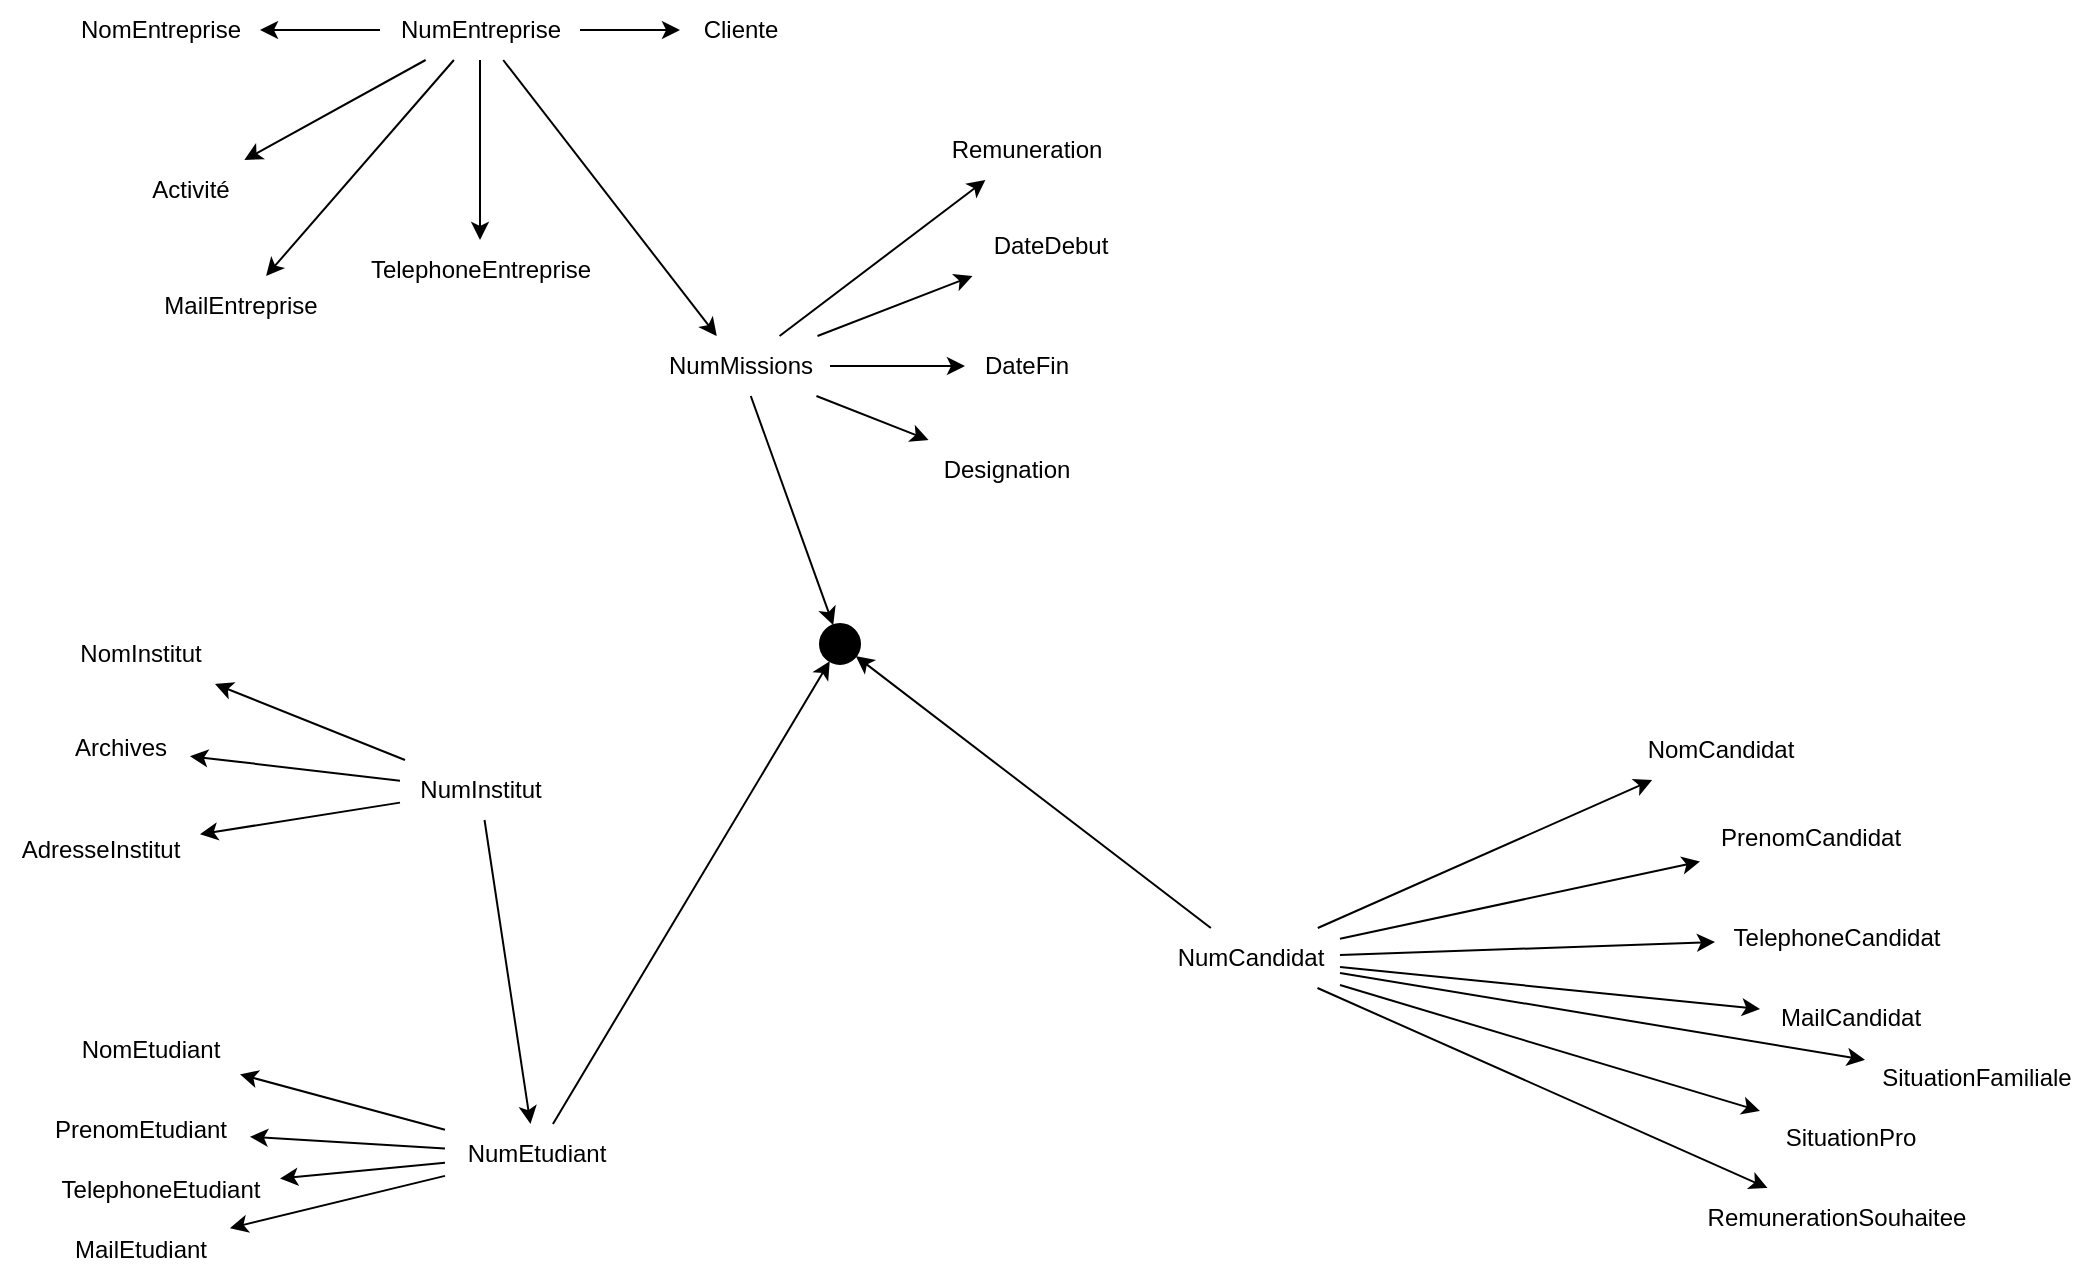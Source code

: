 <mxfile version="24.7.17">
  <diagram name="Page-1" id="irMvVU7EOaaapZmoeU0T">
    <mxGraphModel dx="1562" dy="818" grid="1" gridSize="10" guides="1" tooltips="1" connect="1" arrows="1" fold="1" page="1" pageScale="1" pageWidth="1169" pageHeight="827" math="0" shadow="0">
      <root>
        <mxCell id="0" />
        <mxCell id="1" parent="0" />
        <mxCell id="OyEkZRI3-20rRGDWFfCl-2" value="NumEntreprise" style="text;html=1;align=center;verticalAlign=middle;resizable=0;points=[];autosize=1;strokeColor=none;fillColor=none;" parent="1" vertex="1">
          <mxGeometry x="250" y="40" width="100" height="30" as="geometry" />
        </mxCell>
        <mxCell id="OyEkZRI3-20rRGDWFfCl-3" value="NomEntreprise" style="text;html=1;align=center;verticalAlign=middle;resizable=0;points=[];autosize=1;strokeColor=none;fillColor=none;" parent="1" vertex="1">
          <mxGeometry x="90" y="40" width="100" height="30" as="geometry" />
        </mxCell>
        <mxCell id="OyEkZRI3-20rRGDWFfCl-6" value="Activité" style="text;html=1;align=center;verticalAlign=middle;resizable=0;points=[];autosize=1;strokeColor=none;fillColor=none;" parent="1" vertex="1">
          <mxGeometry x="125" y="120" width="60" height="30" as="geometry" />
        </mxCell>
        <mxCell id="OyEkZRI3-20rRGDWFfCl-7" value="TelephoneEntreprise" style="text;html=1;align=center;verticalAlign=middle;resizable=0;points=[];autosize=1;strokeColor=none;fillColor=none;" parent="1" vertex="1">
          <mxGeometry x="235" y="160" width="130" height="30" as="geometry" />
        </mxCell>
        <mxCell id="OyEkZRI3-20rRGDWFfCl-8" value="Cliente" style="text;html=1;align=center;verticalAlign=middle;resizable=0;points=[];autosize=1;strokeColor=none;fillColor=none;" parent="1" vertex="1">
          <mxGeometry x="400" y="40" width="60" height="30" as="geometry" />
        </mxCell>
        <mxCell id="OyEkZRI3-20rRGDWFfCl-11" value="" style="endArrow=classic;html=1;rounded=0;" parent="1" source="OyEkZRI3-20rRGDWFfCl-2" target="OyEkZRI3-20rRGDWFfCl-3" edge="1">
          <mxGeometry width="50" height="50" relative="1" as="geometry">
            <mxPoint x="330" y="385" as="sourcePoint" />
            <mxPoint x="380" y="335" as="targetPoint" />
          </mxGeometry>
        </mxCell>
        <mxCell id="OyEkZRI3-20rRGDWFfCl-12" value="" style="endArrow=classic;html=1;rounded=0;" parent="1" source="OyEkZRI3-20rRGDWFfCl-2" target="OyEkZRI3-20rRGDWFfCl-6" edge="1">
          <mxGeometry width="50" height="50" relative="1" as="geometry">
            <mxPoint x="330" y="385" as="sourcePoint" />
            <mxPoint x="380" y="335" as="targetPoint" />
          </mxGeometry>
        </mxCell>
        <mxCell id="OyEkZRI3-20rRGDWFfCl-13" value="" style="endArrow=classic;html=1;rounded=0;" parent="1" source="OyEkZRI3-20rRGDWFfCl-2" target="OyEkZRI3-20rRGDWFfCl-7" edge="1">
          <mxGeometry width="50" height="50" relative="1" as="geometry">
            <mxPoint x="40" y="375" as="sourcePoint" />
            <mxPoint x="90" y="325" as="targetPoint" />
          </mxGeometry>
        </mxCell>
        <mxCell id="OyEkZRI3-20rRGDWFfCl-14" value="" style="endArrow=classic;html=1;rounded=0;" parent="1" source="OyEkZRI3-20rRGDWFfCl-2" target="OyEkZRI3-20rRGDWFfCl-8" edge="1">
          <mxGeometry width="50" height="50" relative="1" as="geometry">
            <mxPoint x="40" y="235" as="sourcePoint" />
            <mxPoint x="40" y="385" as="targetPoint" />
          </mxGeometry>
        </mxCell>
        <mxCell id="OyEkZRI3-20rRGDWFfCl-15" value="&lt;div&gt;NumCandidat&lt;/div&gt;" style="text;html=1;align=center;verticalAlign=middle;resizable=0;points=[];autosize=1;strokeColor=none;fillColor=none;" parent="1" vertex="1">
          <mxGeometry x="640" y="504" width="90" height="30" as="geometry" />
        </mxCell>
        <mxCell id="OyEkZRI3-20rRGDWFfCl-16" value="&lt;div&gt;NomCandidat&lt;/div&gt;" style="text;html=1;align=center;verticalAlign=middle;resizable=0;points=[];autosize=1;strokeColor=none;fillColor=none;" parent="1" vertex="1">
          <mxGeometry x="875" y="400" width="90" height="30" as="geometry" />
        </mxCell>
        <mxCell id="OyEkZRI3-20rRGDWFfCl-17" value="PrenomCandidat" style="text;html=1;align=center;verticalAlign=middle;resizable=0;points=[];autosize=1;strokeColor=none;fillColor=none;" parent="1" vertex="1">
          <mxGeometry x="910" y="444" width="110" height="30" as="geometry" />
        </mxCell>
        <mxCell id="OyEkZRI3-20rRGDWFfCl-18" value="TelephoneCandidat" style="text;html=1;align=center;verticalAlign=middle;resizable=0;points=[];autosize=1;strokeColor=none;fillColor=none;" parent="1" vertex="1">
          <mxGeometry x="917.5" y="494" width="120" height="30" as="geometry" />
        </mxCell>
        <mxCell id="OyEkZRI3-20rRGDWFfCl-19" value="MailCandidat" style="text;html=1;align=center;verticalAlign=middle;resizable=0;points=[];autosize=1;strokeColor=none;fillColor=none;" parent="1" vertex="1">
          <mxGeometry x="940" y="534" width="90" height="30" as="geometry" />
        </mxCell>
        <mxCell id="OyEkZRI3-20rRGDWFfCl-20" value="SituationFamiliale" style="text;html=1;align=center;verticalAlign=middle;resizable=0;points=[];autosize=1;strokeColor=none;fillColor=none;" parent="1" vertex="1">
          <mxGeometry x="992.5" y="564" width="110" height="30" as="geometry" />
        </mxCell>
        <mxCell id="OyEkZRI3-20rRGDWFfCl-22" value="SituationPro" style="text;html=1;align=center;verticalAlign=middle;resizable=0;points=[];autosize=1;strokeColor=none;fillColor=none;" parent="1" vertex="1">
          <mxGeometry x="940" y="594" width="90" height="30" as="geometry" />
        </mxCell>
        <mxCell id="OyEkZRI3-20rRGDWFfCl-23" value="RemunerationSouhaitee" style="text;html=1;align=center;verticalAlign=middle;resizable=0;points=[];autosize=1;strokeColor=none;fillColor=none;" parent="1" vertex="1">
          <mxGeometry x="902.5" y="634" width="150" height="30" as="geometry" />
        </mxCell>
        <mxCell id="OyEkZRI3-20rRGDWFfCl-25" value="" style="endArrow=classic;html=1;rounded=0;" parent="1" source="OyEkZRI3-20rRGDWFfCl-15" target="OyEkZRI3-20rRGDWFfCl-16" edge="1">
          <mxGeometry width="50" height="50" relative="1" as="geometry">
            <mxPoint x="1170" y="514" as="sourcePoint" />
            <mxPoint x="1220" y="464" as="targetPoint" />
          </mxGeometry>
        </mxCell>
        <mxCell id="OyEkZRI3-20rRGDWFfCl-26" value="" style="endArrow=classic;html=1;rounded=0;" parent="1" source="OyEkZRI3-20rRGDWFfCl-15" target="OyEkZRI3-20rRGDWFfCl-17" edge="1">
          <mxGeometry width="50" height="50" relative="1" as="geometry">
            <mxPoint x="894" y="554" as="sourcePoint" />
            <mxPoint x="920" y="644" as="targetPoint" />
          </mxGeometry>
        </mxCell>
        <mxCell id="OyEkZRI3-20rRGDWFfCl-27" value="" style="endArrow=classic;html=1;rounded=0;" parent="1" source="OyEkZRI3-20rRGDWFfCl-15" target="OyEkZRI3-20rRGDWFfCl-18" edge="1">
          <mxGeometry width="50" height="50" relative="1" as="geometry">
            <mxPoint x="1170" y="514" as="sourcePoint" />
            <mxPoint x="1220" y="464" as="targetPoint" />
          </mxGeometry>
        </mxCell>
        <mxCell id="OyEkZRI3-20rRGDWFfCl-28" value="" style="endArrow=classic;html=1;rounded=0;" parent="1" source="OyEkZRI3-20rRGDWFfCl-15" target="OyEkZRI3-20rRGDWFfCl-19" edge="1">
          <mxGeometry width="50" height="50" relative="1" as="geometry">
            <mxPoint x="1170" y="514" as="sourcePoint" />
            <mxPoint x="1220" y="464" as="targetPoint" />
          </mxGeometry>
        </mxCell>
        <mxCell id="OyEkZRI3-20rRGDWFfCl-29" value="" style="endArrow=classic;html=1;rounded=0;" parent="1" source="OyEkZRI3-20rRGDWFfCl-15" target="OyEkZRI3-20rRGDWFfCl-20" edge="1">
          <mxGeometry width="50" height="50" relative="1" as="geometry">
            <mxPoint x="1170" y="514" as="sourcePoint" />
            <mxPoint x="1220" y="464" as="targetPoint" />
          </mxGeometry>
        </mxCell>
        <mxCell id="OyEkZRI3-20rRGDWFfCl-31" value="" style="endArrow=classic;html=1;rounded=0;" parent="1" source="OyEkZRI3-20rRGDWFfCl-15" target="OyEkZRI3-20rRGDWFfCl-22" edge="1">
          <mxGeometry width="50" height="50" relative="1" as="geometry">
            <mxPoint x="1170" y="514" as="sourcePoint" />
            <mxPoint x="1220" y="464" as="targetPoint" />
          </mxGeometry>
        </mxCell>
        <mxCell id="OyEkZRI3-20rRGDWFfCl-32" value="" style="endArrow=classic;html=1;rounded=0;" parent="1" source="OyEkZRI3-20rRGDWFfCl-15" target="OyEkZRI3-20rRGDWFfCl-23" edge="1">
          <mxGeometry width="50" height="50" relative="1" as="geometry">
            <mxPoint x="1170" y="514" as="sourcePoint" />
            <mxPoint x="1220" y="464" as="targetPoint" />
          </mxGeometry>
        </mxCell>
        <mxCell id="OyEkZRI3-20rRGDWFfCl-33" value="MailEntreprise" style="text;html=1;align=center;verticalAlign=middle;resizable=0;points=[];autosize=1;strokeColor=none;fillColor=none;" parent="1" vertex="1">
          <mxGeometry x="130" y="178" width="100" height="30" as="geometry" />
        </mxCell>
        <mxCell id="OyEkZRI3-20rRGDWFfCl-34" value="" style="endArrow=classic;html=1;rounded=0;" parent="1" source="OyEkZRI3-20rRGDWFfCl-2" target="OyEkZRI3-20rRGDWFfCl-33" edge="1">
          <mxGeometry width="50" height="50" relative="1" as="geometry">
            <mxPoint x="330" y="335" as="sourcePoint" />
            <mxPoint x="380" y="285" as="targetPoint" />
          </mxGeometry>
        </mxCell>
        <mxCell id="OyEkZRI3-20rRGDWFfCl-35" value="&lt;div&gt;NumEtudiant&lt;/div&gt;" style="text;html=1;align=center;verticalAlign=middle;resizable=0;points=[];autosize=1;strokeColor=none;fillColor=none;" parent="1" vertex="1">
          <mxGeometry x="282.5" y="602" width="90" height="30" as="geometry" />
        </mxCell>
        <mxCell id="OyEkZRI3-20rRGDWFfCl-36" value="NomEtudiant" style="text;html=1;align=center;verticalAlign=middle;resizable=0;points=[];autosize=1;strokeColor=none;fillColor=none;" parent="1" vertex="1">
          <mxGeometry x="90" y="550" width="90" height="30" as="geometry" />
        </mxCell>
        <mxCell id="OyEkZRI3-20rRGDWFfCl-37" value="PrenomEtudiant" style="text;html=1;align=center;verticalAlign=middle;resizable=0;points=[];autosize=1;strokeColor=none;fillColor=none;" parent="1" vertex="1">
          <mxGeometry x="75" y="590" width="110" height="30" as="geometry" />
        </mxCell>
        <mxCell id="OyEkZRI3-20rRGDWFfCl-38" value="TelephoneEtudiant" style="text;html=1;align=center;verticalAlign=middle;resizable=0;points=[];autosize=1;strokeColor=none;fillColor=none;" parent="1" vertex="1">
          <mxGeometry x="80" y="620" width="120" height="30" as="geometry" />
        </mxCell>
        <mxCell id="OyEkZRI3-20rRGDWFfCl-39" value="MailEtudiant" style="text;html=1;align=center;verticalAlign=middle;resizable=0;points=[];autosize=1;strokeColor=none;fillColor=none;" parent="1" vertex="1">
          <mxGeometry x="85" y="650" width="90" height="30" as="geometry" />
        </mxCell>
        <mxCell id="OyEkZRI3-20rRGDWFfCl-42" value="" style="endArrow=classic;html=1;rounded=0;" parent="1" source="OyEkZRI3-20rRGDWFfCl-35" target="OyEkZRI3-20rRGDWFfCl-36" edge="1">
          <mxGeometry width="50" height="50" relative="1" as="geometry">
            <mxPoint x="262.5" y="732" as="sourcePoint" />
            <mxPoint x="312.5" y="682" as="targetPoint" />
          </mxGeometry>
        </mxCell>
        <mxCell id="OyEkZRI3-20rRGDWFfCl-43" value="" style="endArrow=classic;html=1;rounded=0;" parent="1" source="OyEkZRI3-20rRGDWFfCl-35" target="OyEkZRI3-20rRGDWFfCl-37" edge="1">
          <mxGeometry width="50" height="50" relative="1" as="geometry">
            <mxPoint x="262.5" y="732" as="sourcePoint" />
            <mxPoint x="185" y="608.342" as="targetPoint" />
          </mxGeometry>
        </mxCell>
        <mxCell id="OyEkZRI3-20rRGDWFfCl-44" value="" style="endArrow=classic;html=1;rounded=0;" parent="1" source="OyEkZRI3-20rRGDWFfCl-35" target="OyEkZRI3-20rRGDWFfCl-38" edge="1">
          <mxGeometry width="50" height="50" relative="1" as="geometry">
            <mxPoint x="386.5" y="746" as="sourcePoint" />
            <mxPoint x="457.5" y="730" as="targetPoint" />
          </mxGeometry>
        </mxCell>
        <mxCell id="OyEkZRI3-20rRGDWFfCl-45" value="" style="endArrow=classic;html=1;rounded=0;" parent="1" source="OyEkZRI3-20rRGDWFfCl-35" target="OyEkZRI3-20rRGDWFfCl-39" edge="1">
          <mxGeometry width="50" height="50" relative="1" as="geometry">
            <mxPoint x="396.5" y="756" as="sourcePoint" />
            <mxPoint x="467.5" y="740" as="targetPoint" />
          </mxGeometry>
        </mxCell>
        <mxCell id="OyEkZRI3-20rRGDWFfCl-47" value="NumInstitut" style="text;html=1;align=center;verticalAlign=middle;resizable=0;points=[];autosize=1;strokeColor=none;fillColor=none;" parent="1" vertex="1">
          <mxGeometry x="260" y="420" width="80" height="30" as="geometry" />
        </mxCell>
        <mxCell id="292yDI0gEvVVNK8xWTtN-1" value="NomInstitut" style="text;html=1;align=center;verticalAlign=middle;resizable=0;points=[];autosize=1;strokeColor=none;fillColor=none;" vertex="1" parent="1">
          <mxGeometry x="90" y="352" width="80" height="30" as="geometry" />
        </mxCell>
        <mxCell id="292yDI0gEvVVNK8xWTtN-2" value="&lt;div&gt;AdresseInstitut&lt;/div&gt;" style="text;html=1;align=center;verticalAlign=middle;resizable=0;points=[];autosize=1;strokeColor=none;fillColor=none;" vertex="1" parent="1">
          <mxGeometry x="60" y="450" width="100" height="30" as="geometry" />
        </mxCell>
        <mxCell id="292yDI0gEvVVNK8xWTtN-3" value="&lt;div&gt;Archives&lt;/div&gt;" style="text;html=1;align=center;verticalAlign=middle;resizable=0;points=[];autosize=1;strokeColor=none;fillColor=none;" vertex="1" parent="1">
          <mxGeometry x="85" y="399" width="70" height="30" as="geometry" />
        </mxCell>
        <mxCell id="292yDI0gEvVVNK8xWTtN-6" value="NumMissions" style="text;html=1;align=center;verticalAlign=middle;resizable=0;points=[];autosize=1;strokeColor=none;fillColor=none;" vertex="1" parent="1">
          <mxGeometry x="385" y="208" width="90" height="30" as="geometry" />
        </mxCell>
        <mxCell id="292yDI0gEvVVNK8xWTtN-7" value="&lt;div&gt;DateDebut&lt;/div&gt;" style="text;html=1;align=center;verticalAlign=middle;resizable=0;points=[];autosize=1;strokeColor=none;fillColor=none;" vertex="1" parent="1">
          <mxGeometry x="545" y="148" width="80" height="30" as="geometry" />
        </mxCell>
        <mxCell id="292yDI0gEvVVNK8xWTtN-8" value="DateFin" style="text;html=1;align=center;verticalAlign=middle;resizable=0;points=[];autosize=1;strokeColor=none;fillColor=none;" vertex="1" parent="1">
          <mxGeometry x="542.5" y="208" width="60" height="30" as="geometry" />
        </mxCell>
        <mxCell id="292yDI0gEvVVNK8xWTtN-9" value="" style="endArrow=classic;html=1;rounded=0;" edge="1" parent="1" source="292yDI0gEvVVNK8xWTtN-6" target="292yDI0gEvVVNK8xWTtN-7">
          <mxGeometry width="50" height="50" relative="1" as="geometry">
            <mxPoint x="322.5" y="454" as="sourcePoint" />
            <mxPoint x="372.5" y="404" as="targetPoint" />
          </mxGeometry>
        </mxCell>
        <mxCell id="292yDI0gEvVVNK8xWTtN-10" value="" style="endArrow=classic;html=1;rounded=0;" edge="1" parent="1" source="292yDI0gEvVVNK8xWTtN-6" target="292yDI0gEvVVNK8xWTtN-8">
          <mxGeometry width="50" height="50" relative="1" as="geometry">
            <mxPoint x="322.5" y="454" as="sourcePoint" />
            <mxPoint x="372.5" y="404" as="targetPoint" />
          </mxGeometry>
        </mxCell>
        <mxCell id="292yDI0gEvVVNK8xWTtN-11" value="" style="endArrow=classic;html=1;rounded=0;" edge="1" parent="1" source="OyEkZRI3-20rRGDWFfCl-47" target="292yDI0gEvVVNK8xWTtN-1">
          <mxGeometry width="50" height="50" relative="1" as="geometry">
            <mxPoint x="617.5" y="240" as="sourcePoint" />
            <mxPoint x="667.5" y="190" as="targetPoint" />
          </mxGeometry>
        </mxCell>
        <mxCell id="292yDI0gEvVVNK8xWTtN-12" value="" style="endArrow=classic;html=1;rounded=0;" edge="1" parent="1" source="OyEkZRI3-20rRGDWFfCl-47" target="292yDI0gEvVVNK8xWTtN-2">
          <mxGeometry width="50" height="50" relative="1" as="geometry">
            <mxPoint x="617.5" y="240" as="sourcePoint" />
            <mxPoint x="667.5" y="190" as="targetPoint" />
          </mxGeometry>
        </mxCell>
        <mxCell id="292yDI0gEvVVNK8xWTtN-13" value="" style="endArrow=classic;html=1;rounded=0;" edge="1" parent="1" source="OyEkZRI3-20rRGDWFfCl-47" target="292yDI0gEvVVNK8xWTtN-3">
          <mxGeometry width="50" height="50" relative="1" as="geometry">
            <mxPoint x="617.5" y="240" as="sourcePoint" />
            <mxPoint x="667.5" y="190" as="targetPoint" />
          </mxGeometry>
        </mxCell>
        <mxCell id="292yDI0gEvVVNK8xWTtN-14" value="" style="endArrow=classic;html=1;rounded=0;" edge="1" parent="1" source="OyEkZRI3-20rRGDWFfCl-47" target="OyEkZRI3-20rRGDWFfCl-35">
          <mxGeometry width="50" height="50" relative="1" as="geometry">
            <mxPoint x="167.5" y="530" as="sourcePoint" />
            <mxPoint x="217.5" y="480" as="targetPoint" />
          </mxGeometry>
        </mxCell>
        <mxCell id="292yDI0gEvVVNK8xWTtN-18" value="Remuneration" style="text;html=1;align=center;verticalAlign=middle;resizable=0;points=[];autosize=1;strokeColor=none;fillColor=none;" vertex="1" parent="1">
          <mxGeometry x="522.5" y="100" width="100" height="30" as="geometry" />
        </mxCell>
        <mxCell id="292yDI0gEvVVNK8xWTtN-19" value="" style="endArrow=classic;html=1;rounded=0;" edge="1" parent="1" source="292yDI0gEvVVNK8xWTtN-6" target="292yDI0gEvVVNK8xWTtN-18">
          <mxGeometry width="50" height="50" relative="1" as="geometry">
            <mxPoint x="752.5" y="220" as="sourcePoint" />
            <mxPoint x="802.5" y="170" as="targetPoint" />
          </mxGeometry>
        </mxCell>
        <mxCell id="292yDI0gEvVVNK8xWTtN-23" value="" style="endArrow=classic;html=1;rounded=0;" edge="1" parent="1" source="OyEkZRI3-20rRGDWFfCl-2" target="292yDI0gEvVVNK8xWTtN-6">
          <mxGeometry width="50" height="50" relative="1" as="geometry">
            <mxPoint x="390" y="590" as="sourcePoint" />
            <mxPoint x="440" y="540" as="targetPoint" />
          </mxGeometry>
        </mxCell>
        <mxCell id="292yDI0gEvVVNK8xWTtN-24" value="Designation" style="text;html=1;align=center;verticalAlign=middle;resizable=0;points=[];autosize=1;strokeColor=none;fillColor=none;" vertex="1" parent="1">
          <mxGeometry x="517.5" y="260" width="90" height="30" as="geometry" />
        </mxCell>
        <mxCell id="292yDI0gEvVVNK8xWTtN-25" value="" style="endArrow=classic;html=1;rounded=0;" edge="1" parent="1" source="292yDI0gEvVVNK8xWTtN-6" target="292yDI0gEvVVNK8xWTtN-24">
          <mxGeometry width="50" height="50" relative="1" as="geometry">
            <mxPoint x="390" y="500" as="sourcePoint" />
            <mxPoint x="440" y="450" as="targetPoint" />
          </mxGeometry>
        </mxCell>
        <mxCell id="292yDI0gEvVVNK8xWTtN-29" value="" style="endArrow=classic;html=1;rounded=0;" edge="1" parent="1" source="292yDI0gEvVVNK8xWTtN-6" target="292yDI0gEvVVNK8xWTtN-32">
          <mxGeometry width="50" height="50" relative="1" as="geometry">
            <mxPoint x="440" y="420" as="sourcePoint" />
            <mxPoint x="491.5" y="310" as="targetPoint" />
            <Array as="points" />
          </mxGeometry>
        </mxCell>
        <mxCell id="292yDI0gEvVVNK8xWTtN-30" value="" style="endArrow=classic;html=1;rounded=0;" edge="1" parent="1" source="OyEkZRI3-20rRGDWFfCl-15" target="292yDI0gEvVVNK8xWTtN-32">
          <mxGeometry width="50" height="50" relative="1" as="geometry">
            <mxPoint x="440" y="420" as="sourcePoint" />
            <mxPoint x="509.569" y="340" as="targetPoint" />
          </mxGeometry>
        </mxCell>
        <mxCell id="292yDI0gEvVVNK8xWTtN-31" value="" style="endArrow=classic;html=1;rounded=0;" edge="1" parent="1" source="OyEkZRI3-20rRGDWFfCl-35" target="292yDI0gEvVVNK8xWTtN-32">
          <mxGeometry width="50" height="50" relative="1" as="geometry">
            <mxPoint x="440" y="420" as="sourcePoint" />
            <mxPoint x="479.737" y="340" as="targetPoint" />
            <Array as="points" />
          </mxGeometry>
        </mxCell>
        <mxCell id="292yDI0gEvVVNK8xWTtN-32" value="" style="ellipse;whiteSpace=wrap;html=1;aspect=fixed;fillColor=#000000;fillStyle=solid;direction=south;" vertex="1" parent="1">
          <mxGeometry x="470" y="352" width="20" height="20" as="geometry" />
        </mxCell>
      </root>
    </mxGraphModel>
  </diagram>
</mxfile>

